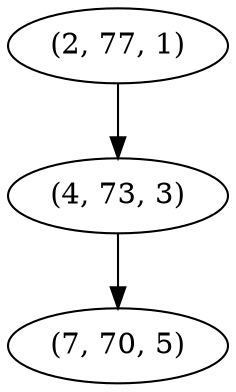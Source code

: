 digraph tree {
    "(2, 77, 1)";
    "(4, 73, 3)";
    "(7, 70, 5)";
    "(2, 77, 1)" -> "(4, 73, 3)";
    "(4, 73, 3)" -> "(7, 70, 5)";
}
